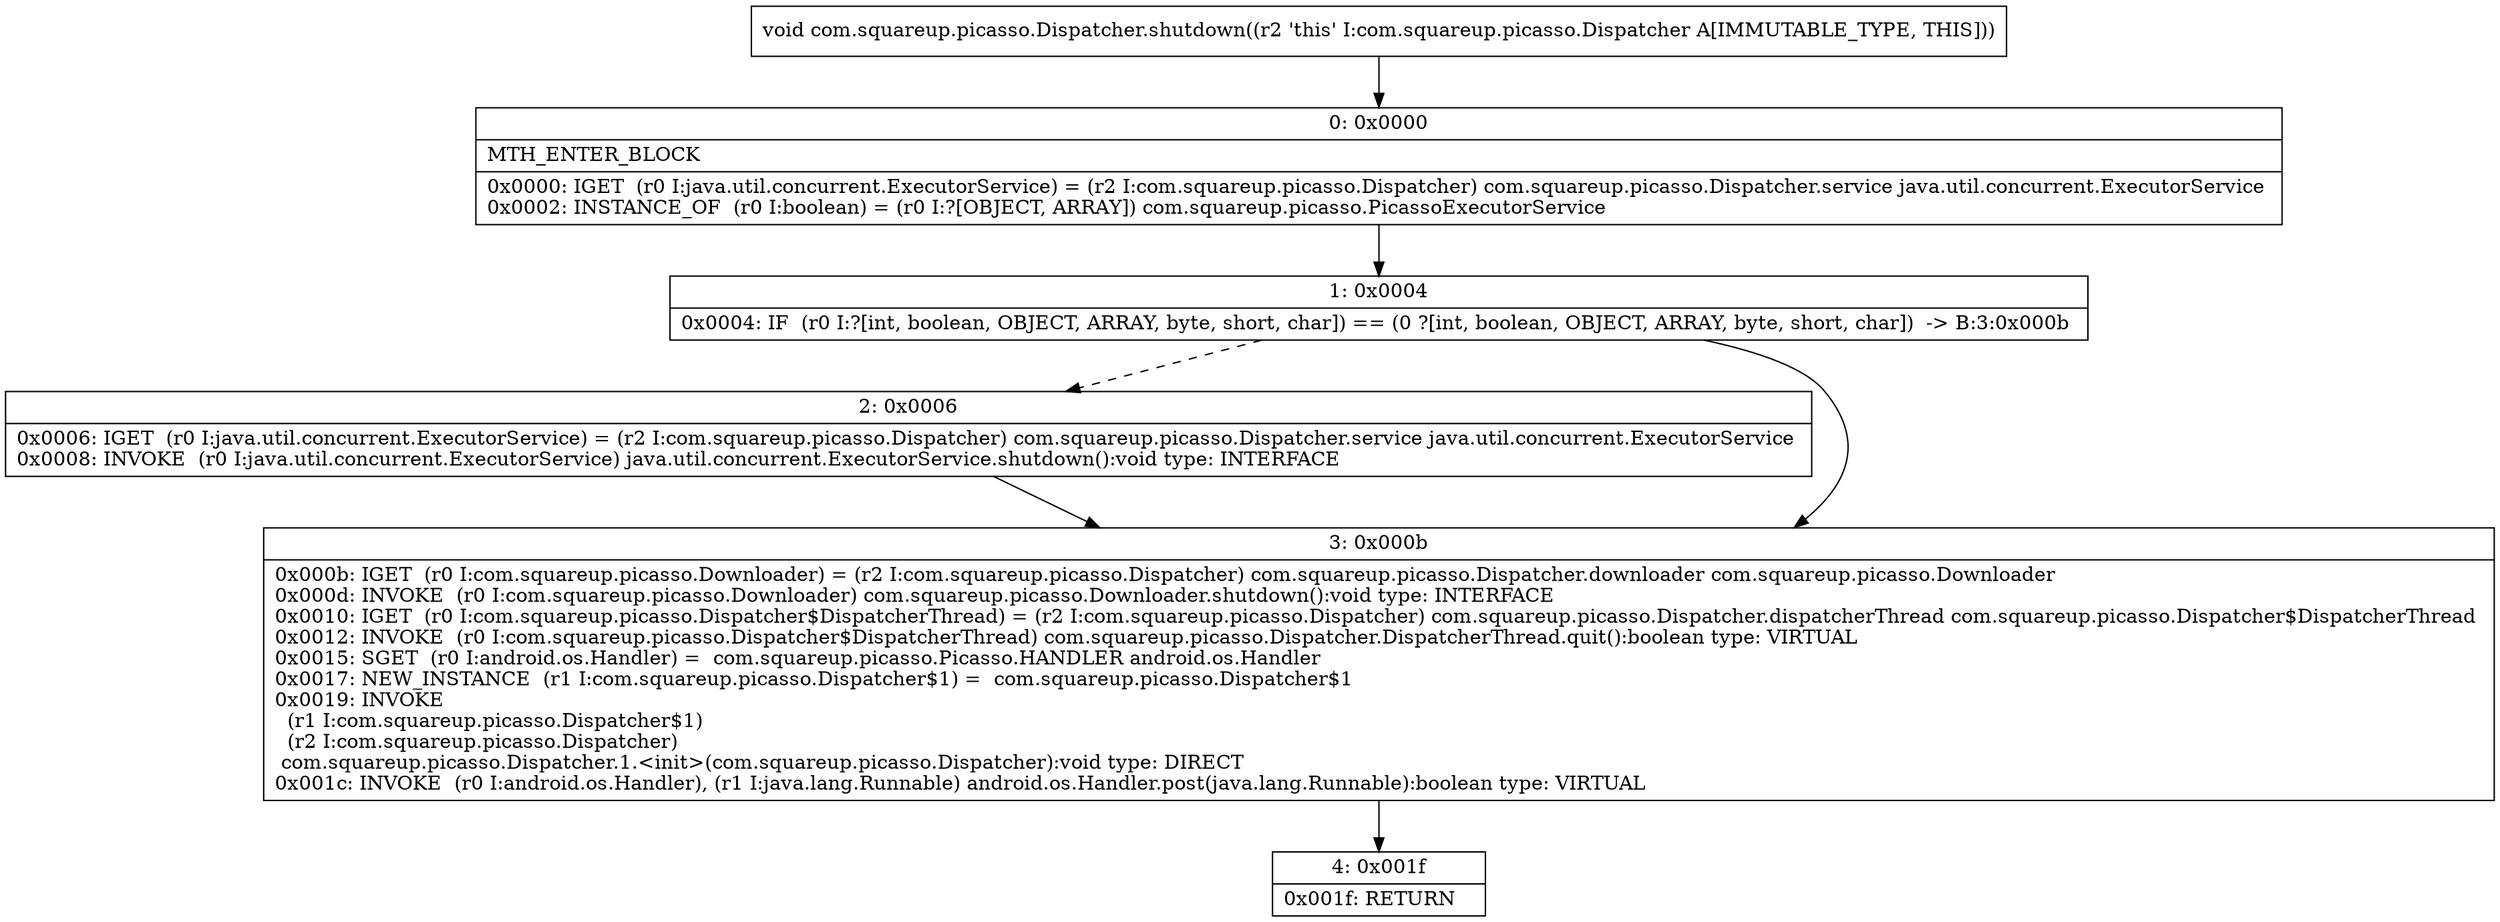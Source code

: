 digraph "CFG forcom.squareup.picasso.Dispatcher.shutdown()V" {
Node_0 [shape=record,label="{0\:\ 0x0000|MTH_ENTER_BLOCK\l|0x0000: IGET  (r0 I:java.util.concurrent.ExecutorService) = (r2 I:com.squareup.picasso.Dispatcher) com.squareup.picasso.Dispatcher.service java.util.concurrent.ExecutorService \l0x0002: INSTANCE_OF  (r0 I:boolean) = (r0 I:?[OBJECT, ARRAY]) com.squareup.picasso.PicassoExecutorService \l}"];
Node_1 [shape=record,label="{1\:\ 0x0004|0x0004: IF  (r0 I:?[int, boolean, OBJECT, ARRAY, byte, short, char]) == (0 ?[int, boolean, OBJECT, ARRAY, byte, short, char])  \-\> B:3:0x000b \l}"];
Node_2 [shape=record,label="{2\:\ 0x0006|0x0006: IGET  (r0 I:java.util.concurrent.ExecutorService) = (r2 I:com.squareup.picasso.Dispatcher) com.squareup.picasso.Dispatcher.service java.util.concurrent.ExecutorService \l0x0008: INVOKE  (r0 I:java.util.concurrent.ExecutorService) java.util.concurrent.ExecutorService.shutdown():void type: INTERFACE \l}"];
Node_3 [shape=record,label="{3\:\ 0x000b|0x000b: IGET  (r0 I:com.squareup.picasso.Downloader) = (r2 I:com.squareup.picasso.Dispatcher) com.squareup.picasso.Dispatcher.downloader com.squareup.picasso.Downloader \l0x000d: INVOKE  (r0 I:com.squareup.picasso.Downloader) com.squareup.picasso.Downloader.shutdown():void type: INTERFACE \l0x0010: IGET  (r0 I:com.squareup.picasso.Dispatcher$DispatcherThread) = (r2 I:com.squareup.picasso.Dispatcher) com.squareup.picasso.Dispatcher.dispatcherThread com.squareup.picasso.Dispatcher$DispatcherThread \l0x0012: INVOKE  (r0 I:com.squareup.picasso.Dispatcher$DispatcherThread) com.squareup.picasso.Dispatcher.DispatcherThread.quit():boolean type: VIRTUAL \l0x0015: SGET  (r0 I:android.os.Handler) =  com.squareup.picasso.Picasso.HANDLER android.os.Handler \l0x0017: NEW_INSTANCE  (r1 I:com.squareup.picasso.Dispatcher$1) =  com.squareup.picasso.Dispatcher$1 \l0x0019: INVOKE  \l  (r1 I:com.squareup.picasso.Dispatcher$1)\l  (r2 I:com.squareup.picasso.Dispatcher)\l com.squareup.picasso.Dispatcher.1.\<init\>(com.squareup.picasso.Dispatcher):void type: DIRECT \l0x001c: INVOKE  (r0 I:android.os.Handler), (r1 I:java.lang.Runnable) android.os.Handler.post(java.lang.Runnable):boolean type: VIRTUAL \l}"];
Node_4 [shape=record,label="{4\:\ 0x001f|0x001f: RETURN   \l}"];
MethodNode[shape=record,label="{void com.squareup.picasso.Dispatcher.shutdown((r2 'this' I:com.squareup.picasso.Dispatcher A[IMMUTABLE_TYPE, THIS])) }"];
MethodNode -> Node_0;
Node_0 -> Node_1;
Node_1 -> Node_2[style=dashed];
Node_1 -> Node_3;
Node_2 -> Node_3;
Node_3 -> Node_4;
}

